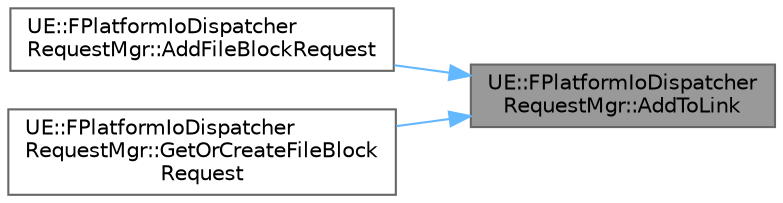 digraph "UE::FPlatformIoDispatcherRequestMgr::AddToLink"
{
 // INTERACTIVE_SVG=YES
 // LATEX_PDF_SIZE
  bgcolor="transparent";
  edge [fontname=Helvetica,fontsize=10,labelfontname=Helvetica,labelfontsize=10];
  node [fontname=Helvetica,fontsize=10,shape=box,height=0.2,width=0.4];
  rankdir="RL";
  Node1 [id="Node000001",label="UE::FPlatformIoDispatcher\lRequestMgr::AddToLink",height=0.2,width=0.4,color="gray40", fillcolor="grey60", style="filled", fontcolor="black",tooltip=" "];
  Node1 -> Node2 [id="edge1_Node000001_Node000002",dir="back",color="steelblue1",style="solid",tooltip=" "];
  Node2 [id="Node000002",label="UE::FPlatformIoDispatcher\lRequestMgr::AddFileBlockRequest",height=0.2,width=0.4,color="grey40", fillcolor="white", style="filled",URL="$d6/d5a/classUE_1_1FPlatformIoDispatcherRequestMgr.html#a4b737d0fbe539ee95cf213d5d5c10961",tooltip=" "];
  Node1 -> Node3 [id="edge2_Node000001_Node000003",dir="back",color="steelblue1",style="solid",tooltip=" "];
  Node3 [id="Node000003",label="UE::FPlatformIoDispatcher\lRequestMgr::GetOrCreateFileBlock\lRequest",height=0.2,width=0.4,color="grey40", fillcolor="white", style="filled",URL="$d6/d5a/classUE_1_1FPlatformIoDispatcherRequestMgr.html#a8811934416237776761c1a4cf1d94fd2",tooltip=" "];
}
